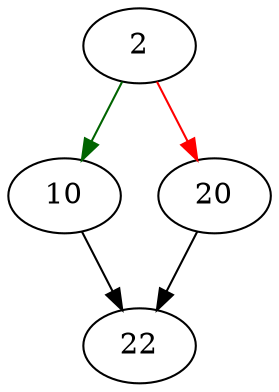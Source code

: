 strict digraph "sqlite3VectorErrorMsg" {
	// Node definitions.
	2 [entry=true];
	10;
	20;
	22;

	// Edge definitions.
	2 -> 10 [
		color=darkgreen
		cond=true
	];
	2 -> 20 [
		color=red
		cond=false
	];
	10 -> 22;
	20 -> 22;
}
